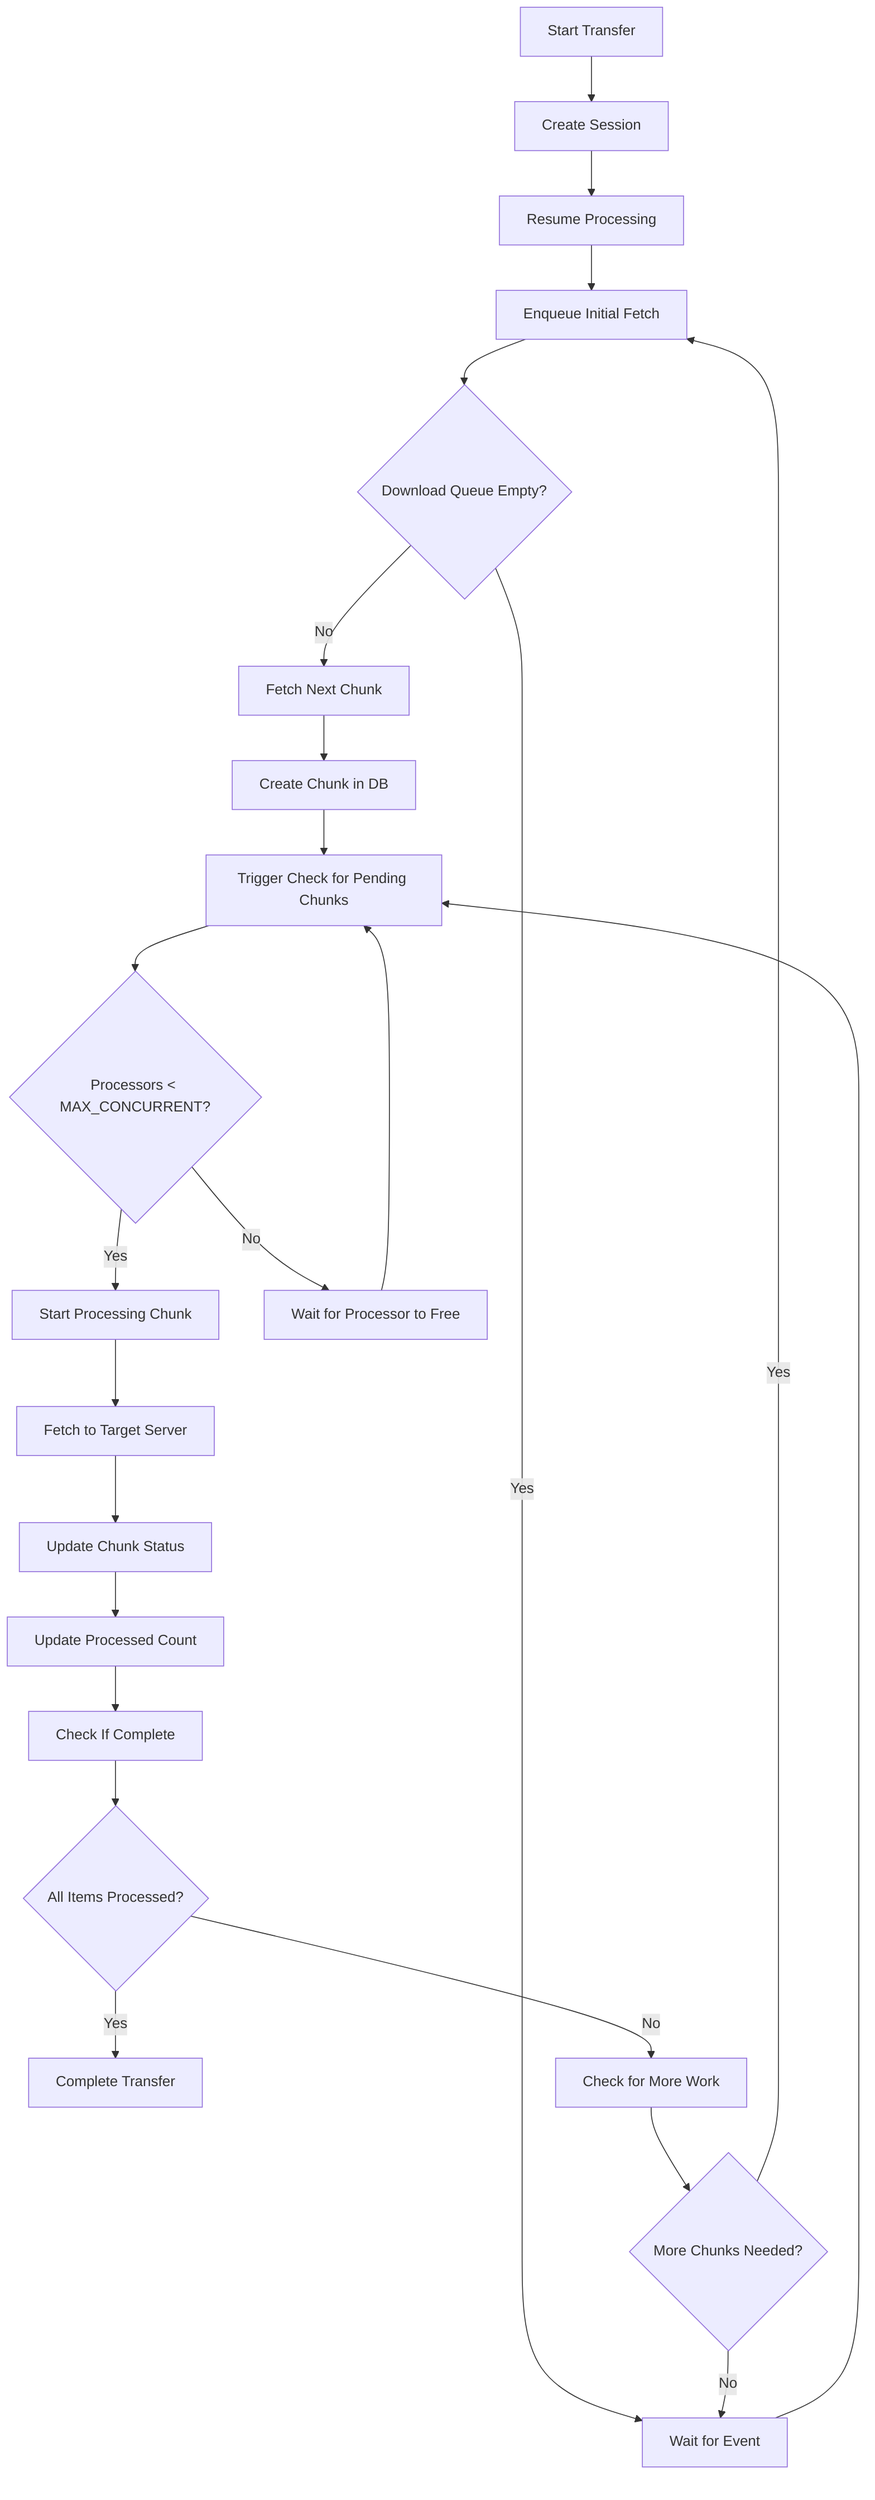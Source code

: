 flowchart TD
    A[Start Transfer] --> B[Create Session]
    B --> C[Resume Processing]
    C --> D[Enqueue Initial Fetch]
    
    D --> E{Download Queue Empty?}
    E -->|No| F[Fetch Next Chunk]
    E -->|Yes| G[Wait for Event]
    
    F --> H[Create Chunk in DB]
    H --> I[Trigger Check for Pending Chunks]
    
    I --> J{Processors < MAX_CONCURRENT?}
    J -->|Yes| K[Start Processing Chunk]
    J -->|No| L[Wait for Processor to Free]
    
    K --> M[Fetch to Target Server]
    M --> N[Update Chunk Status]
    N --> O[Update Processed Count]
    O --> P[Check If Complete]
    P --> Q{All Items Processed?}
    Q -->|Yes| R[Complete Transfer]
    Q -->|No| S[Check for More Work]
    
    S --> T{More Chunks Needed?}
    T -->|Yes| D
    T -->|No| G
    
    G --> I
    L --> I